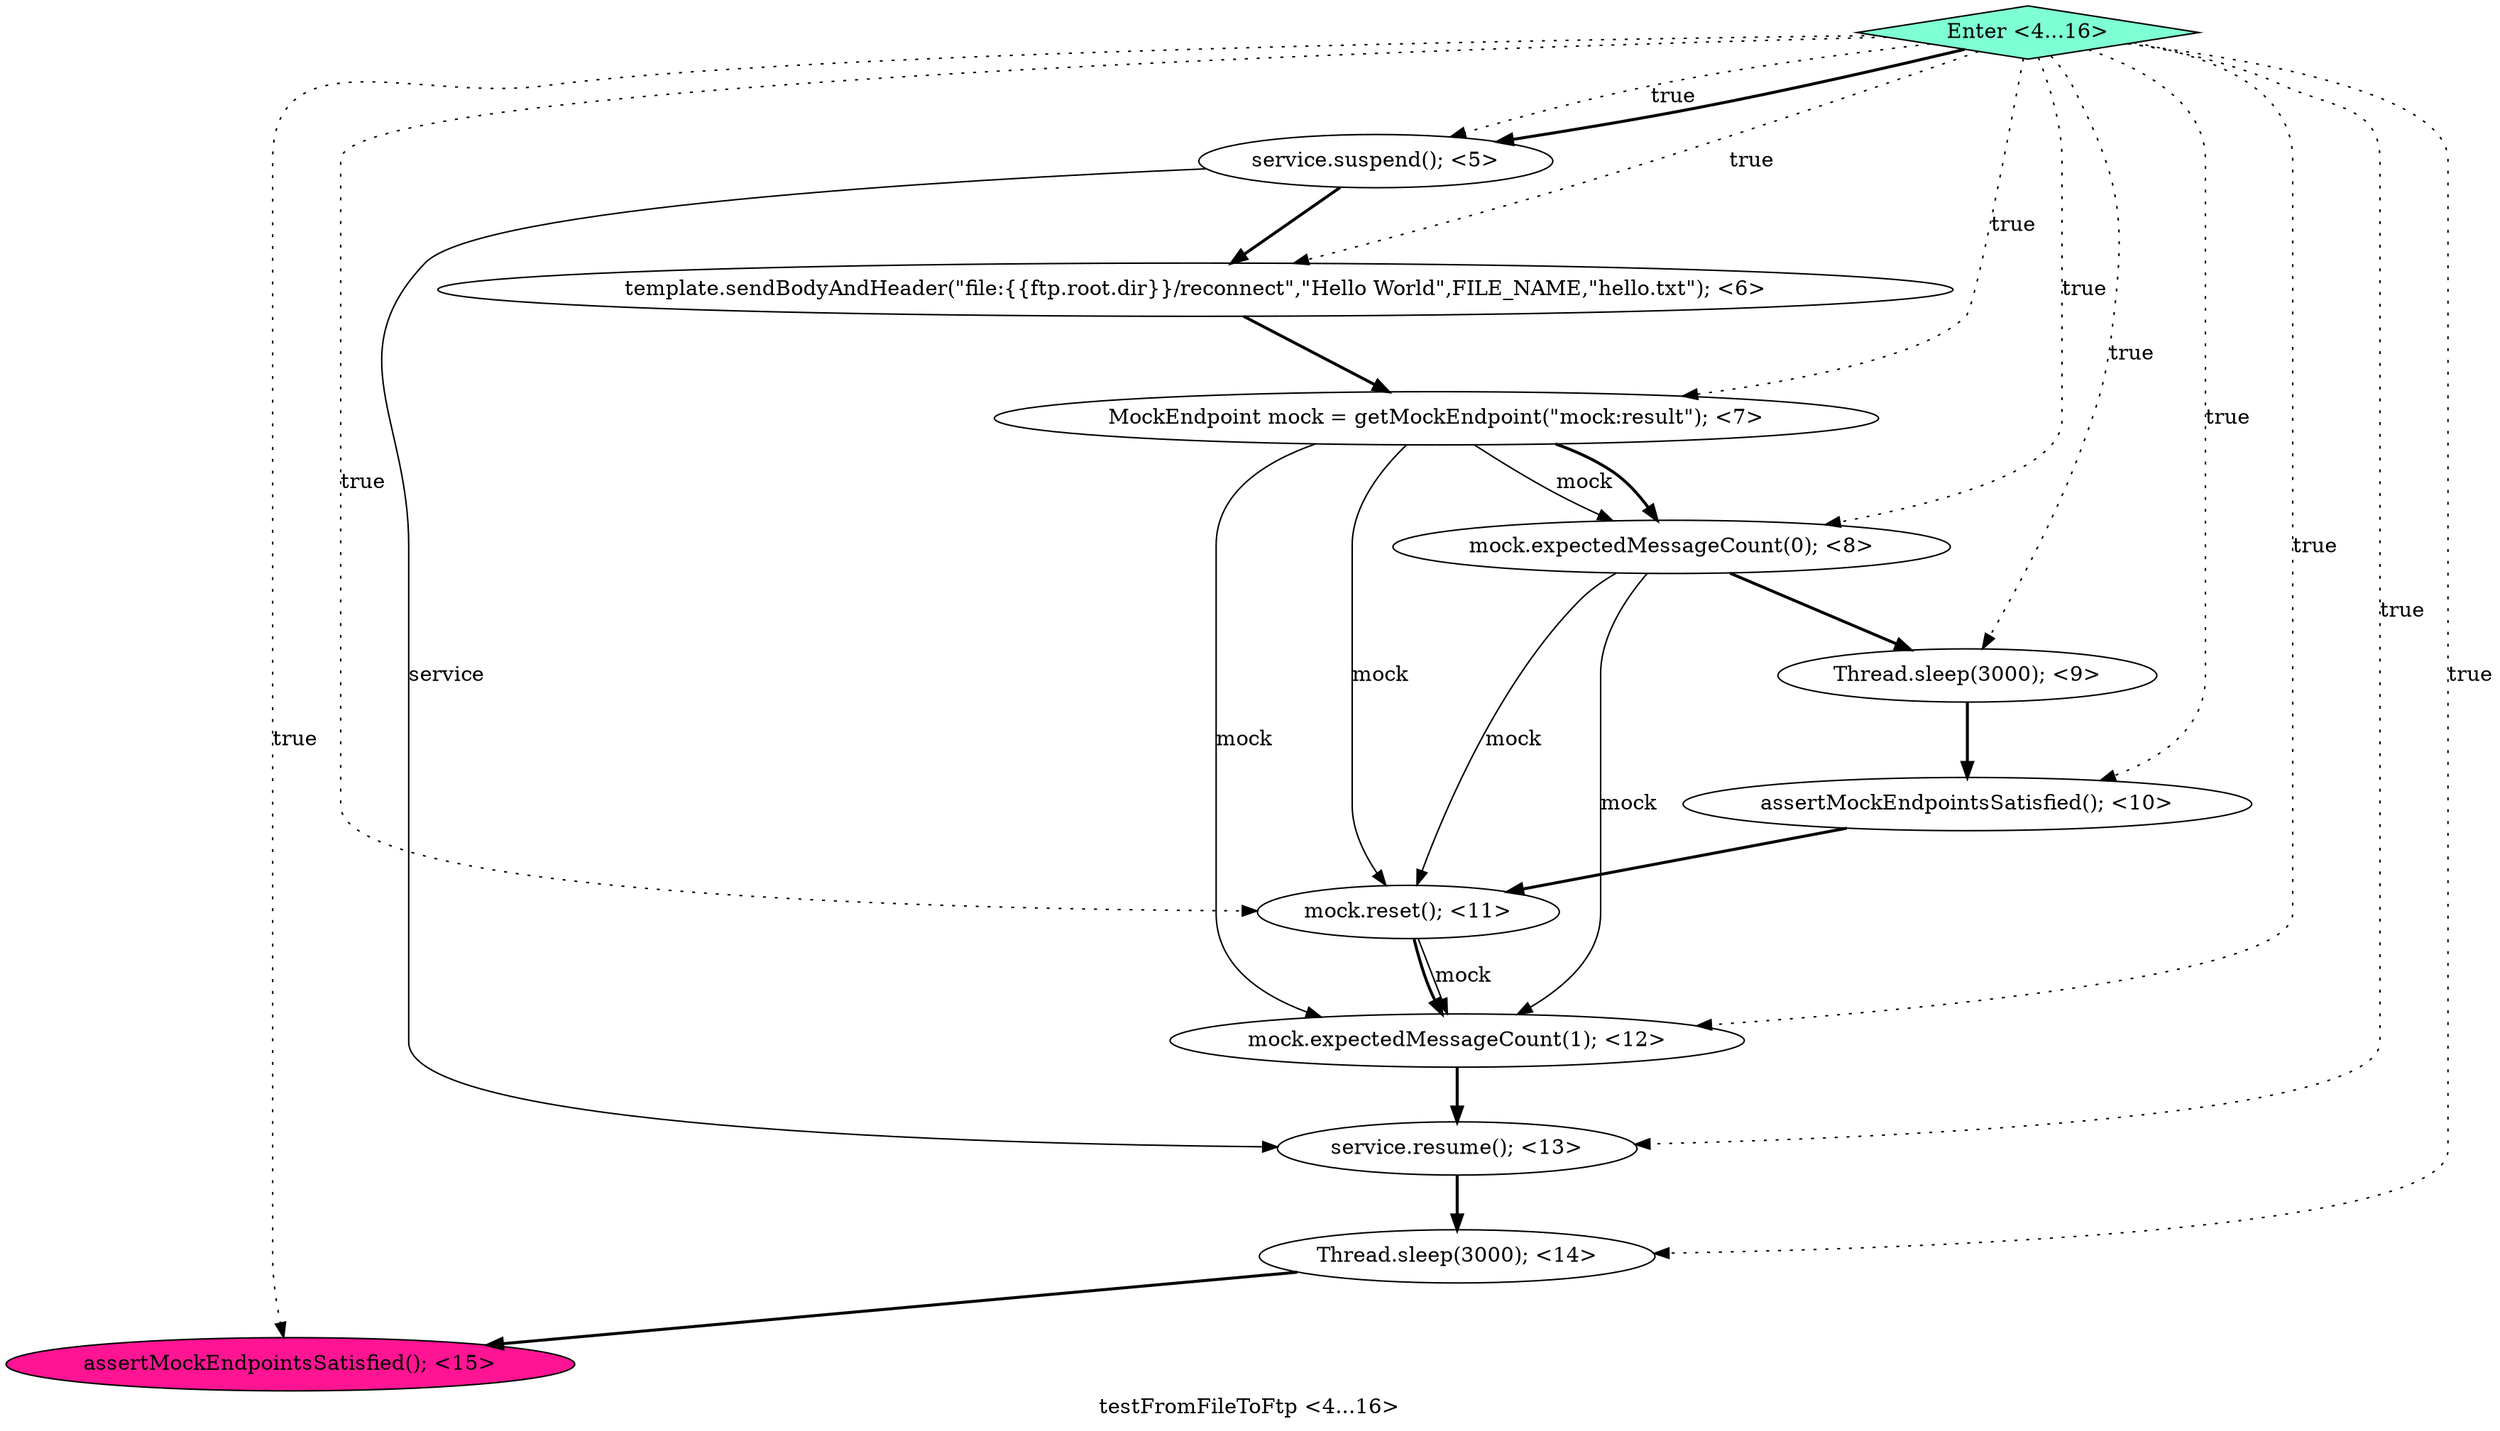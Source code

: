 digraph PDG {
label = "testFromFileToFtp <4...16>";
0.4 [style = filled, label = "Thread.sleep(3000); <9>", fillcolor = white, shape = ellipse];
0.11 [style = filled, label = "Enter <4...16>", fillcolor = aquamarine, shape = diamond];
0.2 [style = filled, label = "MockEndpoint mock = getMockEndpoint(\"mock:result\"); <7>", fillcolor = white, shape = ellipse];
0.5 [style = filled, label = "assertMockEndpointsSatisfied(); <10>", fillcolor = white, shape = ellipse];
0.3 [style = filled, label = "mock.expectedMessageCount(0); <8>", fillcolor = white, shape = ellipse];
0.9 [style = filled, label = "Thread.sleep(3000); <14>", fillcolor = white, shape = ellipse];
0.0 [style = filled, label = "service.suspend(); <5>", fillcolor = white, shape = ellipse];
0.8 [style = filled, label = "service.resume(); <13>", fillcolor = white, shape = ellipse];
0.7 [style = filled, label = "mock.expectedMessageCount(1); <12>", fillcolor = white, shape = ellipse];
0.6 [style = filled, label = "mock.reset(); <11>", fillcolor = white, shape = ellipse];
0.1 [style = filled, label = "template.sendBodyAndHeader(\"file:{{ftp.root.dir}}/reconnect\",\"Hello World\",FILE_NAME,\"hello.txt\"); <6>", fillcolor = white, shape = ellipse];
0.10 [style = filled, label = "assertMockEndpointsSatisfied(); <15>", fillcolor = deeppink, shape = ellipse];
0.0 -> 0.1 [style = bold, label=""];
0.0 -> 0.8 [style = solid, label="service"];
0.1 -> 0.2 [style = bold, label=""];
0.2 -> 0.3 [style = solid, label="mock"];
0.2 -> 0.3 [style = bold, label=""];
0.2 -> 0.6 [style = solid, label="mock"];
0.2 -> 0.7 [style = solid, label="mock"];
0.3 -> 0.4 [style = bold, label=""];
0.3 -> 0.6 [style = solid, label="mock"];
0.3 -> 0.7 [style = solid, label="mock"];
0.4 -> 0.5 [style = bold, label=""];
0.5 -> 0.6 [style = bold, label=""];
0.6 -> 0.7 [style = solid, label="mock"];
0.6 -> 0.7 [style = bold, label=""];
0.7 -> 0.8 [style = bold, label=""];
0.8 -> 0.9 [style = bold, label=""];
0.9 -> 0.10 [style = bold, label=""];
0.11 -> 0.0 [style = dotted, label="true"];
0.11 -> 0.0 [style = bold, label=""];
0.11 -> 0.1 [style = dotted, label="true"];
0.11 -> 0.2 [style = dotted, label="true"];
0.11 -> 0.3 [style = dotted, label="true"];
0.11 -> 0.4 [style = dotted, label="true"];
0.11 -> 0.5 [style = dotted, label="true"];
0.11 -> 0.6 [style = dotted, label="true"];
0.11 -> 0.7 [style = dotted, label="true"];
0.11 -> 0.8 [style = dotted, label="true"];
0.11 -> 0.9 [style = dotted, label="true"];
0.11 -> 0.10 [style = dotted, label="true"];
}
